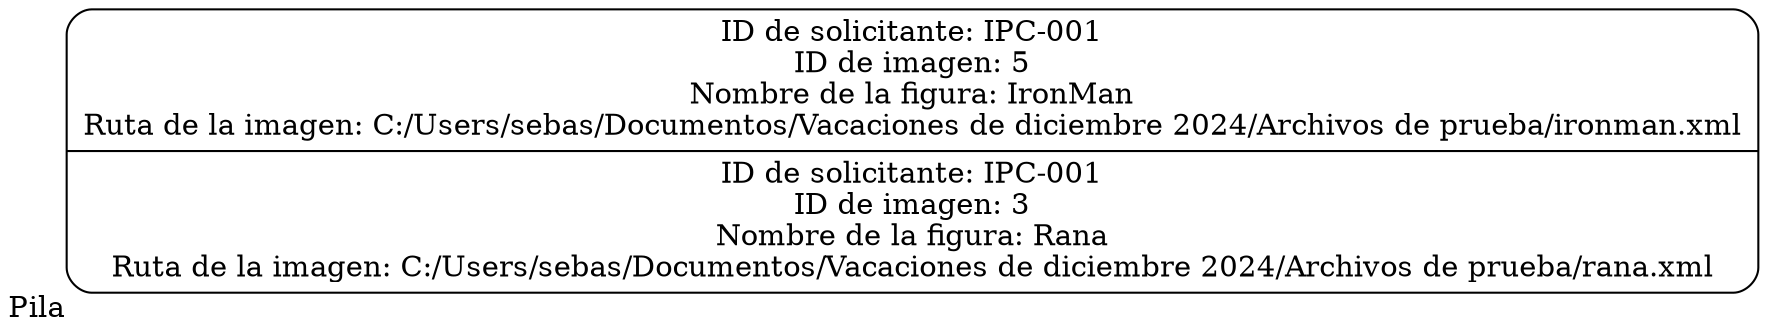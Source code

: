 digraph G {
    rankdir=LR;
    node[shape=Mrecord];
    Pila[xlabel="Pila" label="ID de solicitante: IPC-001\nID de imagen: 5\nNombre de la figura: IronMan\nRuta de la imagen: C:/Users/sebas/Documentos/Vacaciones de diciembre 2024/Archivos de prueba/ironman.xml\n|ID de solicitante: IPC-001\nID de imagen: 3\nNombre de la figura: Rana\nRuta de la imagen: C:/Users/sebas/Documentos/Vacaciones de diciembre 2024/Archivos de prueba/rana.xml\n"];
}